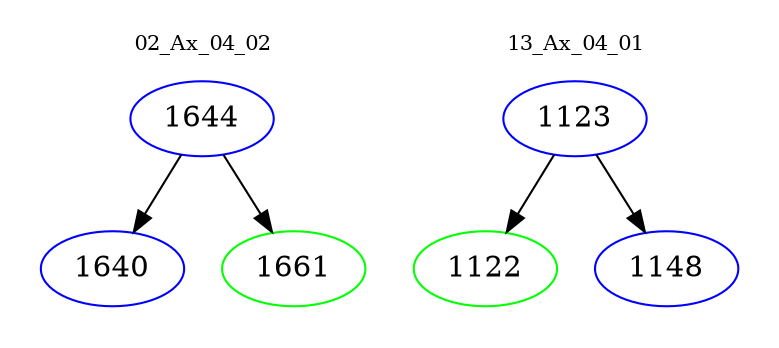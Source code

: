 digraph{
subgraph cluster_0 {
color = white
label = "02_Ax_04_02";
fontsize=10;
T0_1644 [label="1644", color="blue"]
T0_1644 -> T0_1640 [color="black"]
T0_1640 [label="1640", color="blue"]
T0_1644 -> T0_1661 [color="black"]
T0_1661 [label="1661", color="green"]
}
subgraph cluster_1 {
color = white
label = "13_Ax_04_01";
fontsize=10;
T1_1123 [label="1123", color="blue"]
T1_1123 -> T1_1122 [color="black"]
T1_1122 [label="1122", color="green"]
T1_1123 -> T1_1148 [color="black"]
T1_1148 [label="1148", color="blue"]
}
}
